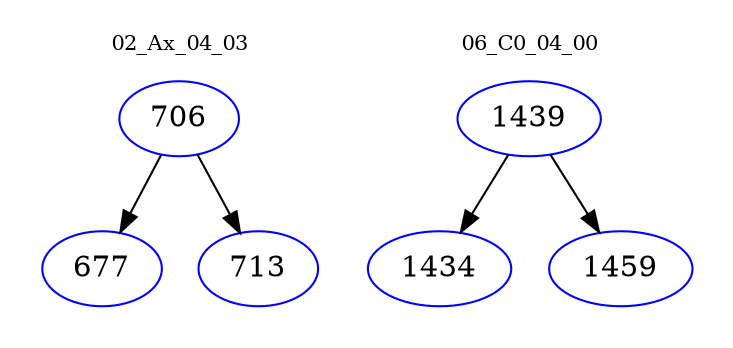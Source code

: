 digraph{
subgraph cluster_0 {
color = white
label = "02_Ax_04_03";
fontsize=10;
T0_706 [label="706", color="blue"]
T0_706 -> T0_677 [color="black"]
T0_677 [label="677", color="blue"]
T0_706 -> T0_713 [color="black"]
T0_713 [label="713", color="blue"]
}
subgraph cluster_1 {
color = white
label = "06_C0_04_00";
fontsize=10;
T1_1439 [label="1439", color="blue"]
T1_1439 -> T1_1434 [color="black"]
T1_1434 [label="1434", color="blue"]
T1_1439 -> T1_1459 [color="black"]
T1_1459 [label="1459", color="blue"]
}
}
